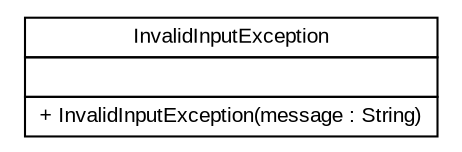 #!/usr/local/bin/dot
#
# Class diagram 
# Generated by UmlGraph version 4.6 (http://www.spinellis.gr/sw/umlgraph)
#

digraph G {
	edge [fontname="arial",fontsize=10,labelfontname="arial",labelfontsize=10];
	node [fontname="arial",fontsize=10,shape=plaintext];
	// net.toxbank.client.exceptions.InvalidInputException
	c0 [label=<<table border="0" cellborder="1" cellspacing="0" cellpadding="2" port="p" href="./InvalidInputException.html">
		<tr><td><table border="0" cellspacing="0" cellpadding="1">
			<tr><td> InvalidInputException </td></tr>
		</table></td></tr>
		<tr><td><table border="0" cellspacing="0" cellpadding="1">
			<tr><td align="left">  </td></tr>
		</table></td></tr>
		<tr><td><table border="0" cellspacing="0" cellpadding="1">
			<tr><td align="left"> + InvalidInputException(message : String) </td></tr>
		</table></td></tr>
		</table>>, fontname="arial", fontcolor="black", fontsize=10.0];
}

